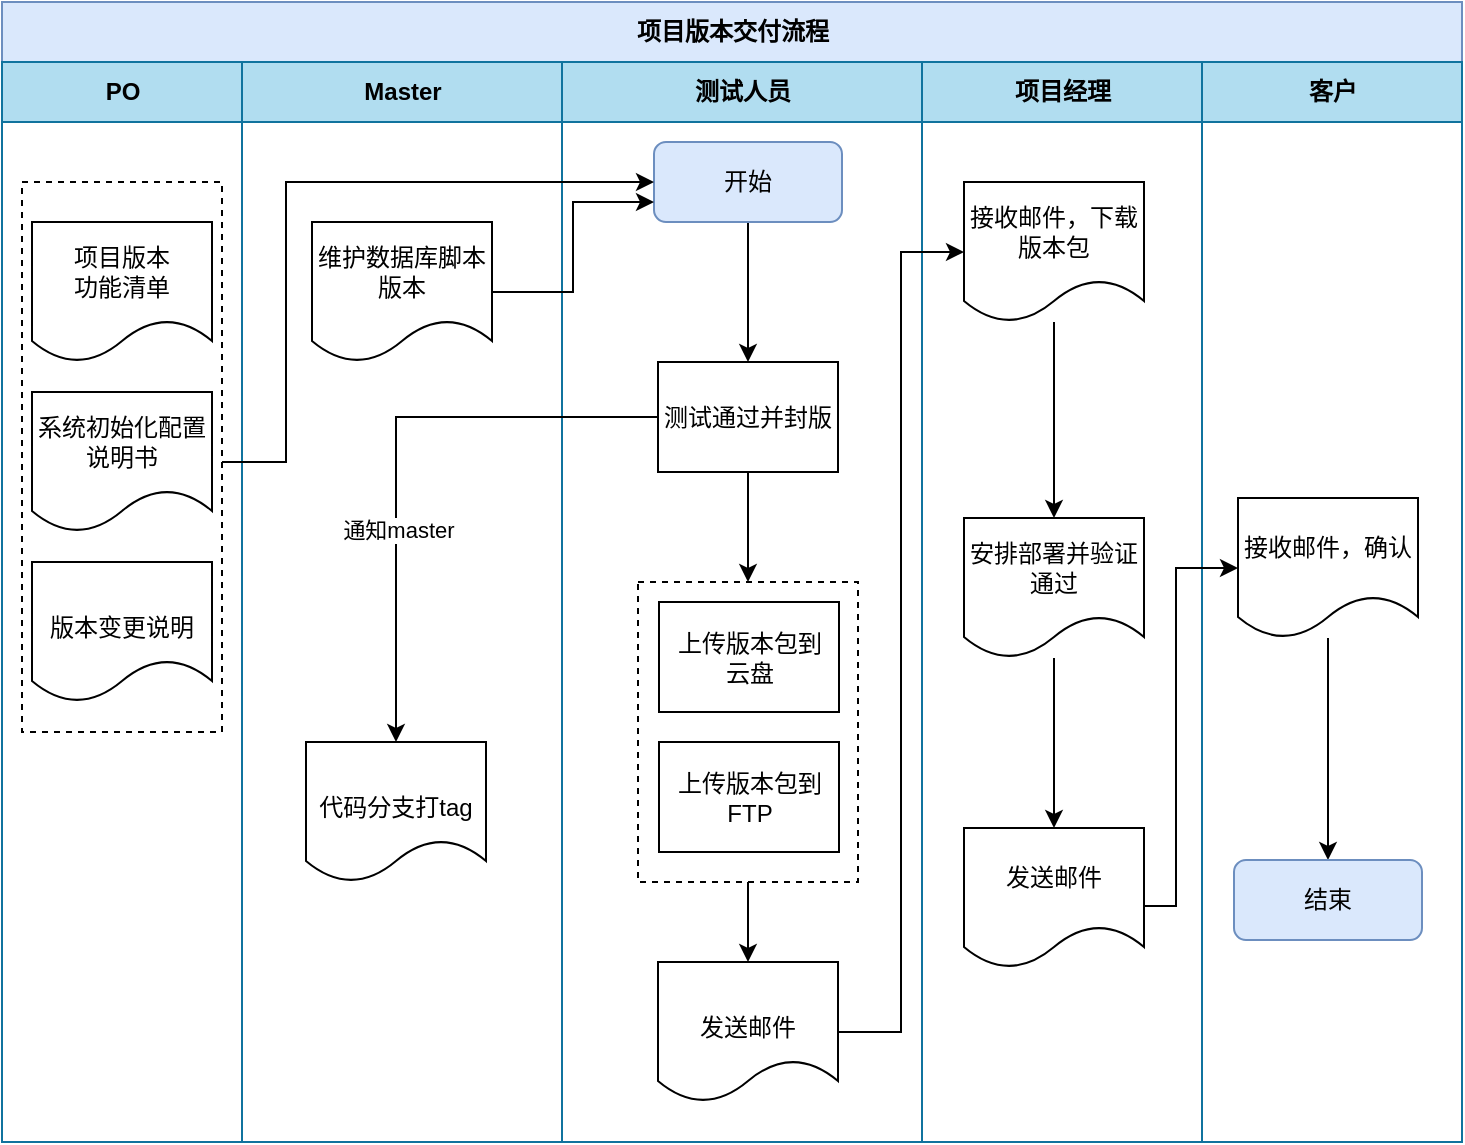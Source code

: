 <mxfile version="14.0.1" type="github">
  <diagram id="t4ctga8ut31WQuUNMBXp" name="Page-1">
    <mxGraphModel dx="868" dy="513" grid="0" gridSize="10" guides="1" tooltips="1" connect="1" arrows="1" fold="1" page="1" pageScale="1" pageWidth="827" pageHeight="1169" math="0" shadow="0">
      <root>
        <mxCell id="0" />
        <mxCell id="1" parent="0" />
        <mxCell id="a2n0651rRjcgQdYrs08B-1" value="项目版本交付流程" style="swimlane;html=1;childLayout=stackLayout;resizeParent=1;resizeParentMax=0;startSize=30;fillColor=#dae8fc;strokeColor=#6c8ebf;" vertex="1" parent="1">
          <mxGeometry x="40" y="120" width="730" height="570" as="geometry" />
        </mxCell>
        <mxCell id="a2n0651rRjcgQdYrs08B-2" value="PO" style="swimlane;html=1;startSize=30;fillColor=#b1ddf0;strokeColor=#10739e;" vertex="1" parent="a2n0651rRjcgQdYrs08B-1">
          <mxGeometry y="30" width="120" height="540" as="geometry" />
        </mxCell>
        <mxCell id="a2n0651rRjcgQdYrs08B-13" value="&lt;br&gt;版本变更说明" style="shape=document;whiteSpace=wrap;html=1;boundedLbl=1;" vertex="1" parent="a2n0651rRjcgQdYrs08B-2">
          <mxGeometry x="15" y="250" width="90" height="70" as="geometry" />
        </mxCell>
        <mxCell id="a2n0651rRjcgQdYrs08B-15" value="系统初始化配置说明书" style="shape=document;whiteSpace=wrap;html=1;boundedLbl=1;" vertex="1" parent="a2n0651rRjcgQdYrs08B-2">
          <mxGeometry x="15" y="165" width="90" height="70" as="geometry" />
        </mxCell>
        <mxCell id="a2n0651rRjcgQdYrs08B-16" value="项目版本&lt;div&gt;功能清单&lt;/div&gt;" style="shape=document;whiteSpace=wrap;html=1;boundedLbl=1;" vertex="1" parent="a2n0651rRjcgQdYrs08B-2">
          <mxGeometry x="15" y="80" width="90" height="70" as="geometry" />
        </mxCell>
        <mxCell id="a2n0651rRjcgQdYrs08B-19" value="" style="rounded=0;whiteSpace=wrap;html=1;fillColor=none;strokeWidth=1;dashed=1;" vertex="1" parent="a2n0651rRjcgQdYrs08B-2">
          <mxGeometry x="10" y="60" width="100" height="275" as="geometry" />
        </mxCell>
        <mxCell id="a2n0651rRjcgQdYrs08B-3" value="Master" style="swimlane;html=1;startSize=30;fillColor=#b1ddf0;strokeColor=#10739e;" vertex="1" parent="a2n0651rRjcgQdYrs08B-1">
          <mxGeometry x="120" y="30" width="160" height="540" as="geometry" />
        </mxCell>
        <mxCell id="a2n0651rRjcgQdYrs08B-17" value="维护数据库脚本版本" style="shape=document;whiteSpace=wrap;html=1;boundedLbl=1;strokeWidth=1;" vertex="1" parent="a2n0651rRjcgQdYrs08B-3">
          <mxGeometry x="35" y="80" width="90" height="70" as="geometry" />
        </mxCell>
        <mxCell id="a2n0651rRjcgQdYrs08B-23" value="&lt;br&gt;代码分支打tag" style="shape=document;whiteSpace=wrap;html=1;boundedLbl=1;strokeWidth=1;" vertex="1" parent="a2n0651rRjcgQdYrs08B-3">
          <mxGeometry x="32" y="340" width="90" height="70" as="geometry" />
        </mxCell>
        <mxCell id="a2n0651rRjcgQdYrs08B-4" value="测试人员" style="swimlane;html=1;startSize=30;fillColor=#b1ddf0;strokeColor=#10739e;" vertex="1" parent="a2n0651rRjcgQdYrs08B-1">
          <mxGeometry x="280" y="30" width="180" height="540" as="geometry" />
        </mxCell>
        <mxCell id="a2n0651rRjcgQdYrs08B-29" style="edgeStyle=orthogonalEdgeStyle;rounded=0;orthogonalLoop=1;jettySize=auto;html=1;entryX=0.5;entryY=0;entryDx=0;entryDy=0;" edge="1" parent="a2n0651rRjcgQdYrs08B-4" source="a2n0651rRjcgQdYrs08B-21" target="a2n0651rRjcgQdYrs08B-22">
          <mxGeometry relative="1" as="geometry" />
        </mxCell>
        <mxCell id="a2n0651rRjcgQdYrs08B-21" value="开始" style="rounded=1;whiteSpace=wrap;html=1;strokeWidth=1;fillColor=#dae8fc;strokeColor=#6c8ebf;" vertex="1" parent="a2n0651rRjcgQdYrs08B-4">
          <mxGeometry x="46" y="40" width="94" height="40" as="geometry" />
        </mxCell>
        <mxCell id="a2n0651rRjcgQdYrs08B-22" value="测试通过并封版" style="rounded=0;whiteSpace=wrap;html=1;strokeWidth=1;fillColor=none;" vertex="1" parent="a2n0651rRjcgQdYrs08B-4">
          <mxGeometry x="48" y="150" width="90" height="55" as="geometry" />
        </mxCell>
        <mxCell id="a2n0651rRjcgQdYrs08B-24" value="&lt;div&gt;上传版本包到&lt;/div&gt;&lt;div&gt;云盘&lt;/div&gt;" style="rounded=0;whiteSpace=wrap;html=1;strokeWidth=1;fillColor=none;" vertex="1" parent="a2n0651rRjcgQdYrs08B-4">
          <mxGeometry x="48.5" y="270" width="90" height="55" as="geometry" />
        </mxCell>
        <mxCell id="a2n0651rRjcgQdYrs08B-25" value="上传版本包到FTP" style="rounded=0;whiteSpace=wrap;html=1;strokeWidth=1;fillColor=none;" vertex="1" parent="a2n0651rRjcgQdYrs08B-4">
          <mxGeometry x="48.5" y="340" width="90" height="55" as="geometry" />
        </mxCell>
        <mxCell id="a2n0651rRjcgQdYrs08B-26" value="&lt;br&gt;发送邮件" style="shape=document;whiteSpace=wrap;html=1;boundedLbl=1;strokeWidth=1;" vertex="1" parent="a2n0651rRjcgQdYrs08B-4">
          <mxGeometry x="48" y="450" width="90" height="70" as="geometry" />
        </mxCell>
        <mxCell id="a2n0651rRjcgQdYrs08B-32" value="" style="rounded=0;whiteSpace=wrap;html=1;strokeWidth=1;fillColor=none;dashed=1;" vertex="1" parent="a2n0651rRjcgQdYrs08B-4">
          <mxGeometry x="38" y="260" width="110" height="150" as="geometry" />
        </mxCell>
        <mxCell id="a2n0651rRjcgQdYrs08B-34" style="edgeStyle=orthogonalEdgeStyle;rounded=0;orthogonalLoop=1;jettySize=auto;html=1;entryX=0.5;entryY=0;entryDx=0;entryDy=0;" edge="1" parent="a2n0651rRjcgQdYrs08B-4" source="a2n0651rRjcgQdYrs08B-32" target="a2n0651rRjcgQdYrs08B-26">
          <mxGeometry relative="1" as="geometry" />
        </mxCell>
        <mxCell id="a2n0651rRjcgQdYrs08B-33" value="" style="edgeStyle=orthogonalEdgeStyle;rounded=0;orthogonalLoop=1;jettySize=auto;html=1;" edge="1" parent="a2n0651rRjcgQdYrs08B-4" source="a2n0651rRjcgQdYrs08B-22" target="a2n0651rRjcgQdYrs08B-32">
          <mxGeometry relative="1" as="geometry" />
        </mxCell>
        <mxCell id="a2n0651rRjcgQdYrs08B-7" value="项目经理" style="swimlane;html=1;startSize=30;fillColor=#b1ddf0;strokeColor=#10739e;" vertex="1" parent="a2n0651rRjcgQdYrs08B-1">
          <mxGeometry x="460" y="30" width="140" height="540" as="geometry" />
        </mxCell>
        <mxCell id="a2n0651rRjcgQdYrs08B-41" style="edgeStyle=orthogonalEdgeStyle;rounded=0;orthogonalLoop=1;jettySize=auto;html=1;entryX=0.5;entryY=0;entryDx=0;entryDy=0;" edge="1" parent="a2n0651rRjcgQdYrs08B-7" source="a2n0651rRjcgQdYrs08B-37" target="a2n0651rRjcgQdYrs08B-38">
          <mxGeometry relative="1" as="geometry" />
        </mxCell>
        <mxCell id="a2n0651rRjcgQdYrs08B-37" value="接收邮件，下载版本包" style="shape=document;whiteSpace=wrap;html=1;boundedLbl=1;" vertex="1" parent="a2n0651rRjcgQdYrs08B-7">
          <mxGeometry x="21" y="60" width="90" height="70" as="geometry" />
        </mxCell>
        <mxCell id="a2n0651rRjcgQdYrs08B-52" style="edgeStyle=orthogonalEdgeStyle;rounded=0;orthogonalLoop=1;jettySize=auto;html=1;entryX=0.5;entryY=0;entryDx=0;entryDy=0;" edge="1" parent="a2n0651rRjcgQdYrs08B-7" source="a2n0651rRjcgQdYrs08B-38" target="a2n0651rRjcgQdYrs08B-51">
          <mxGeometry relative="1" as="geometry" />
        </mxCell>
        <mxCell id="a2n0651rRjcgQdYrs08B-38" value="安排部署并验证通过" style="shape=document;whiteSpace=wrap;html=1;boundedLbl=1;strokeWidth=1;" vertex="1" parent="a2n0651rRjcgQdYrs08B-7">
          <mxGeometry x="21" y="228" width="90" height="70" as="geometry" />
        </mxCell>
        <mxCell id="a2n0651rRjcgQdYrs08B-51" value="发送邮件" style="shape=document;whiteSpace=wrap;html=1;boundedLbl=1;" vertex="1" parent="a2n0651rRjcgQdYrs08B-7">
          <mxGeometry x="21" y="383" width="90" height="70" as="geometry" />
        </mxCell>
        <mxCell id="a2n0651rRjcgQdYrs08B-27" style="edgeStyle=orthogonalEdgeStyle;rounded=0;orthogonalLoop=1;jettySize=auto;html=1;entryX=0;entryY=0.5;entryDx=0;entryDy=0;" edge="1" parent="a2n0651rRjcgQdYrs08B-1" source="a2n0651rRjcgQdYrs08B-19" target="a2n0651rRjcgQdYrs08B-21">
          <mxGeometry relative="1" as="geometry">
            <Array as="points">
              <mxPoint x="142" y="230" />
              <mxPoint x="142" y="90" />
            </Array>
          </mxGeometry>
        </mxCell>
        <mxCell id="a2n0651rRjcgQdYrs08B-28" style="edgeStyle=orthogonalEdgeStyle;rounded=0;orthogonalLoop=1;jettySize=auto;html=1;entryX=0;entryY=0.75;entryDx=0;entryDy=0;" edge="1" parent="a2n0651rRjcgQdYrs08B-1" source="a2n0651rRjcgQdYrs08B-17" target="a2n0651rRjcgQdYrs08B-21">
          <mxGeometry relative="1" as="geometry" />
        </mxCell>
        <mxCell id="a2n0651rRjcgQdYrs08B-30" style="edgeStyle=orthogonalEdgeStyle;rounded=0;orthogonalLoop=1;jettySize=auto;html=1;exitX=0;exitY=0.5;exitDx=0;exitDy=0;" edge="1" parent="a2n0651rRjcgQdYrs08B-1" source="a2n0651rRjcgQdYrs08B-22" target="a2n0651rRjcgQdYrs08B-23">
          <mxGeometry relative="1" as="geometry">
            <Array as="points">
              <mxPoint x="197" y="208" />
            </Array>
          </mxGeometry>
        </mxCell>
        <mxCell id="a2n0651rRjcgQdYrs08B-31" value="通知master" style="edgeLabel;html=1;align=center;verticalAlign=middle;resizable=0;points=[];" vertex="1" connectable="0" parent="a2n0651rRjcgQdYrs08B-30">
          <mxGeometry x="0.268" y="1" relative="1" as="geometry">
            <mxPoint y="1" as="offset" />
          </mxGeometry>
        </mxCell>
        <mxCell id="a2n0651rRjcgQdYrs08B-40" style="edgeStyle=orthogonalEdgeStyle;rounded=0;orthogonalLoop=1;jettySize=auto;html=1;entryX=0;entryY=0.5;entryDx=0;entryDy=0;" edge="1" parent="a2n0651rRjcgQdYrs08B-1" source="a2n0651rRjcgQdYrs08B-26" target="a2n0651rRjcgQdYrs08B-37">
          <mxGeometry relative="1" as="geometry" />
        </mxCell>
        <mxCell id="a2n0651rRjcgQdYrs08B-8" value="客户" style="swimlane;html=1;startSize=30;fillColor=#b1ddf0;strokeColor=#10739e;" vertex="1" parent="a2n0651rRjcgQdYrs08B-1">
          <mxGeometry x="600" y="30" width="130" height="540" as="geometry" />
        </mxCell>
        <mxCell id="a2n0651rRjcgQdYrs08B-54" style="edgeStyle=orthogonalEdgeStyle;rounded=0;orthogonalLoop=1;jettySize=auto;html=1;" edge="1" parent="a2n0651rRjcgQdYrs08B-8" source="a2n0651rRjcgQdYrs08B-42" target="a2n0651rRjcgQdYrs08B-44">
          <mxGeometry relative="1" as="geometry" />
        </mxCell>
        <mxCell id="a2n0651rRjcgQdYrs08B-42" value="接收邮件，确认" style="shape=document;whiteSpace=wrap;html=1;boundedLbl=1;" vertex="1" parent="a2n0651rRjcgQdYrs08B-8">
          <mxGeometry x="18" y="218" width="90" height="70" as="geometry" />
        </mxCell>
        <mxCell id="a2n0651rRjcgQdYrs08B-44" value="结束" style="rounded=1;whiteSpace=wrap;html=1;strokeWidth=1;fillColor=#dae8fc;strokeColor=#6c8ebf;" vertex="1" parent="a2n0651rRjcgQdYrs08B-8">
          <mxGeometry x="16" y="399" width="94" height="40" as="geometry" />
        </mxCell>
        <mxCell id="a2n0651rRjcgQdYrs08B-55" style="edgeStyle=orthogonalEdgeStyle;rounded=0;orthogonalLoop=1;jettySize=auto;html=1;entryX=0;entryY=0.5;entryDx=0;entryDy=0;" edge="1" parent="a2n0651rRjcgQdYrs08B-1" source="a2n0651rRjcgQdYrs08B-51" target="a2n0651rRjcgQdYrs08B-42">
          <mxGeometry relative="1" as="geometry">
            <Array as="points">
              <mxPoint x="587" y="452" />
              <mxPoint x="587" y="283" />
            </Array>
          </mxGeometry>
        </mxCell>
      </root>
    </mxGraphModel>
  </diagram>
</mxfile>
